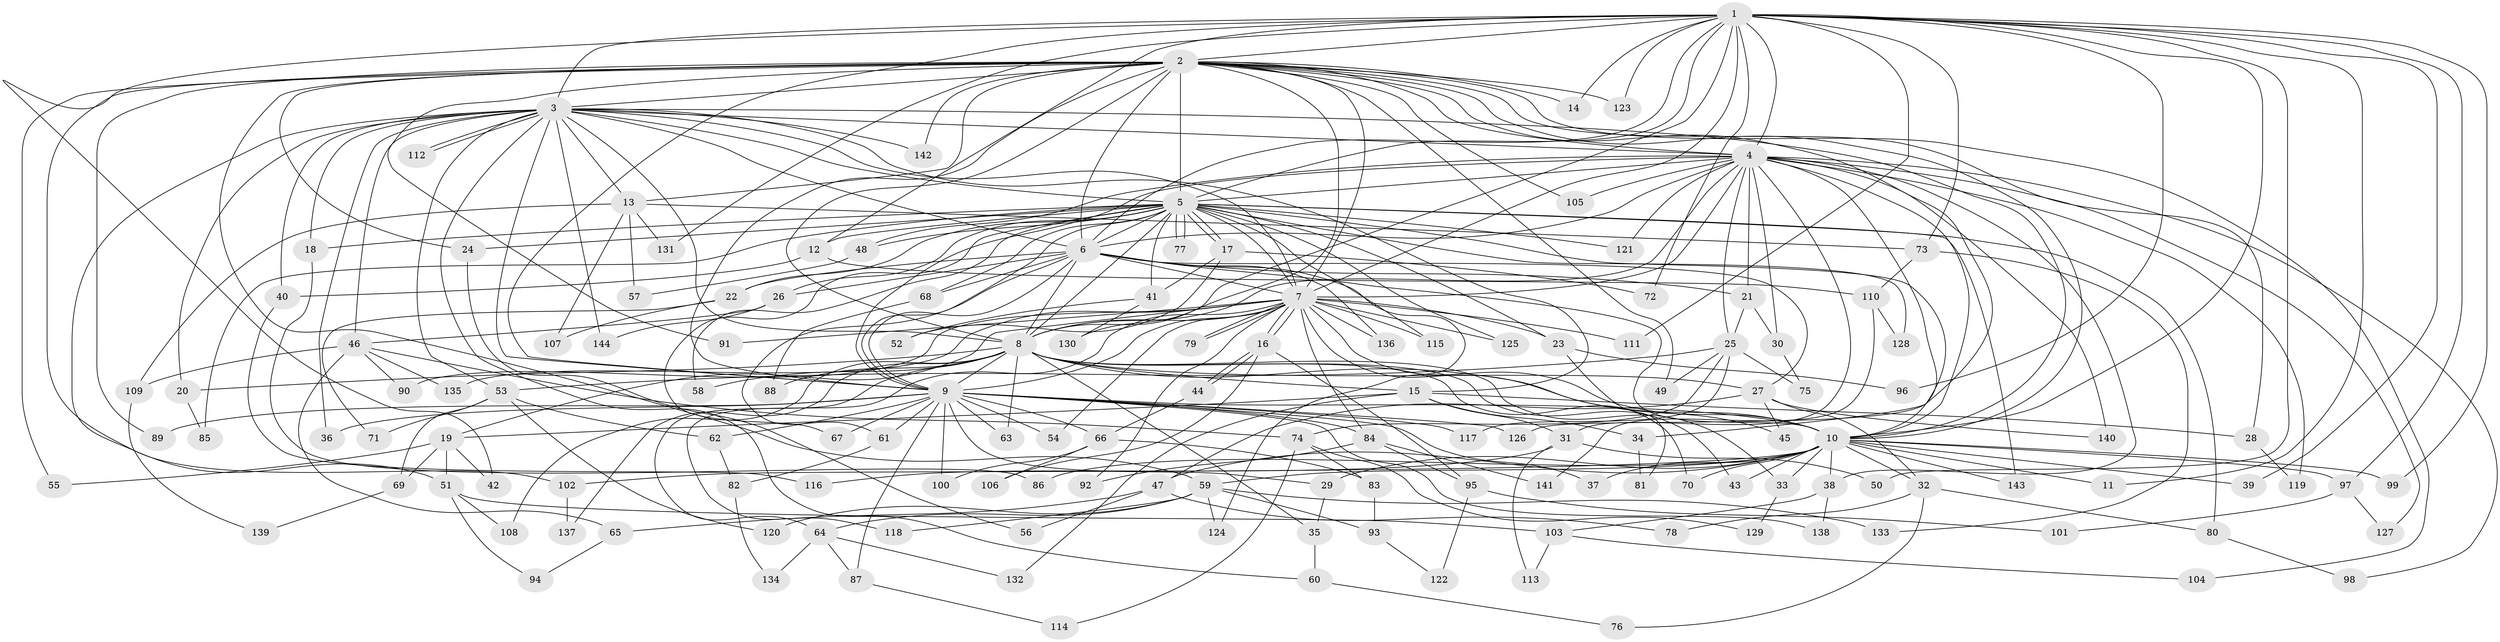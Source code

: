 // Generated by graph-tools (version 1.1) at 2025/49/03/09/25 03:49:40]
// undirected, 144 vertices, 313 edges
graph export_dot {
graph [start="1"]
  node [color=gray90,style=filled];
  1;
  2;
  3;
  4;
  5;
  6;
  7;
  8;
  9;
  10;
  11;
  12;
  13;
  14;
  15;
  16;
  17;
  18;
  19;
  20;
  21;
  22;
  23;
  24;
  25;
  26;
  27;
  28;
  29;
  30;
  31;
  32;
  33;
  34;
  35;
  36;
  37;
  38;
  39;
  40;
  41;
  42;
  43;
  44;
  45;
  46;
  47;
  48;
  49;
  50;
  51;
  52;
  53;
  54;
  55;
  56;
  57;
  58;
  59;
  60;
  61;
  62;
  63;
  64;
  65;
  66;
  67;
  68;
  69;
  70;
  71;
  72;
  73;
  74;
  75;
  76;
  77;
  78;
  79;
  80;
  81;
  82;
  83;
  84;
  85;
  86;
  87;
  88;
  89;
  90;
  91;
  92;
  93;
  94;
  95;
  96;
  97;
  98;
  99;
  100;
  101;
  102;
  103;
  104;
  105;
  106;
  107;
  108;
  109;
  110;
  111;
  112;
  113;
  114;
  115;
  116;
  117;
  118;
  119;
  120;
  121;
  122;
  123;
  124;
  125;
  126;
  127;
  128;
  129;
  130;
  131;
  132;
  133;
  134;
  135;
  136;
  137;
  138;
  139;
  140;
  141;
  142;
  143;
  144;
  1 -- 2;
  1 -- 3;
  1 -- 4;
  1 -- 5;
  1 -- 6;
  1 -- 7;
  1 -- 8;
  1 -- 9;
  1 -- 10;
  1 -- 11;
  1 -- 12;
  1 -- 14;
  1 -- 39;
  1 -- 42;
  1 -- 50;
  1 -- 72;
  1 -- 73;
  1 -- 96;
  1 -- 97;
  1 -- 99;
  1 -- 111;
  1 -- 123;
  1 -- 131;
  2 -- 3;
  2 -- 4;
  2 -- 5;
  2 -- 6;
  2 -- 7;
  2 -- 8;
  2 -- 9;
  2 -- 10;
  2 -- 13;
  2 -- 14;
  2 -- 24;
  2 -- 28;
  2 -- 49;
  2 -- 55;
  2 -- 59;
  2 -- 89;
  2 -- 91;
  2 -- 102;
  2 -- 104;
  2 -- 105;
  2 -- 123;
  2 -- 126;
  2 -- 130;
  2 -- 142;
  3 -- 4;
  3 -- 5;
  3 -- 6;
  3 -- 7;
  3 -- 8;
  3 -- 9;
  3 -- 10;
  3 -- 13;
  3 -- 15;
  3 -- 18;
  3 -- 20;
  3 -- 36;
  3 -- 40;
  3 -- 46;
  3 -- 51;
  3 -- 53;
  3 -- 60;
  3 -- 112;
  3 -- 112;
  3 -- 142;
  3 -- 144;
  4 -- 5;
  4 -- 6;
  4 -- 7;
  4 -- 8;
  4 -- 9;
  4 -- 10;
  4 -- 21;
  4 -- 25;
  4 -- 30;
  4 -- 31;
  4 -- 34;
  4 -- 38;
  4 -- 48;
  4 -- 98;
  4 -- 105;
  4 -- 119;
  4 -- 121;
  4 -- 127;
  4 -- 140;
  5 -- 6;
  5 -- 7;
  5 -- 8;
  5 -- 9;
  5 -- 10;
  5 -- 12;
  5 -- 17;
  5 -- 17;
  5 -- 18;
  5 -- 22;
  5 -- 23;
  5 -- 24;
  5 -- 26;
  5 -- 41;
  5 -- 48;
  5 -- 58;
  5 -- 67;
  5 -- 68;
  5 -- 77;
  5 -- 77;
  5 -- 80;
  5 -- 85;
  5 -- 115;
  5 -- 121;
  5 -- 125;
  5 -- 128;
  5 -- 143;
  6 -- 7;
  6 -- 8;
  6 -- 9;
  6 -- 10;
  6 -- 21;
  6 -- 22;
  6 -- 26;
  6 -- 27;
  6 -- 61;
  6 -- 68;
  6 -- 124;
  6 -- 136;
  7 -- 8;
  7 -- 9;
  7 -- 10;
  7 -- 16;
  7 -- 16;
  7 -- 19;
  7 -- 23;
  7 -- 45;
  7 -- 54;
  7 -- 79;
  7 -- 79;
  7 -- 84;
  7 -- 90;
  7 -- 91;
  7 -- 92;
  7 -- 111;
  7 -- 115;
  7 -- 118;
  7 -- 125;
  7 -- 135;
  7 -- 136;
  8 -- 9;
  8 -- 10;
  8 -- 15;
  8 -- 20;
  8 -- 27;
  8 -- 33;
  8 -- 35;
  8 -- 43;
  8 -- 58;
  8 -- 63;
  8 -- 64;
  8 -- 70;
  8 -- 88;
  8 -- 108;
  8 -- 137;
  9 -- 10;
  9 -- 29;
  9 -- 36;
  9 -- 37;
  9 -- 54;
  9 -- 61;
  9 -- 62;
  9 -- 63;
  9 -- 66;
  9 -- 67;
  9 -- 84;
  9 -- 87;
  9 -- 89;
  9 -- 100;
  9 -- 117;
  9 -- 126;
  9 -- 138;
  10 -- 11;
  10 -- 29;
  10 -- 32;
  10 -- 33;
  10 -- 37;
  10 -- 38;
  10 -- 39;
  10 -- 43;
  10 -- 47;
  10 -- 59;
  10 -- 70;
  10 -- 86;
  10 -- 97;
  10 -- 99;
  10 -- 102;
  10 -- 143;
  12 -- 40;
  12 -- 110;
  13 -- 57;
  13 -- 73;
  13 -- 107;
  13 -- 109;
  13 -- 131;
  15 -- 19;
  15 -- 28;
  15 -- 31;
  15 -- 34;
  15 -- 132;
  16 -- 44;
  16 -- 44;
  16 -- 95;
  16 -- 106;
  17 -- 41;
  17 -- 52;
  17 -- 72;
  18 -- 86;
  19 -- 42;
  19 -- 51;
  19 -- 55;
  19 -- 69;
  20 -- 85;
  21 -- 25;
  21 -- 30;
  22 -- 71;
  22 -- 107;
  23 -- 81;
  23 -- 96;
  24 -- 56;
  25 -- 49;
  25 -- 53;
  25 -- 74;
  25 -- 75;
  25 -- 117;
  26 -- 46;
  26 -- 144;
  27 -- 32;
  27 -- 45;
  27 -- 47;
  27 -- 140;
  28 -- 119;
  29 -- 35;
  30 -- 75;
  31 -- 50;
  31 -- 113;
  31 -- 116;
  32 -- 76;
  32 -- 78;
  32 -- 80;
  33 -- 129;
  34 -- 81;
  35 -- 60;
  38 -- 103;
  38 -- 138;
  40 -- 116;
  41 -- 52;
  41 -- 130;
  44 -- 66;
  46 -- 65;
  46 -- 74;
  46 -- 90;
  46 -- 109;
  46 -- 135;
  47 -- 56;
  47 -- 65;
  47 -- 78;
  48 -- 57;
  51 -- 94;
  51 -- 103;
  51 -- 108;
  53 -- 62;
  53 -- 69;
  53 -- 71;
  53 -- 120;
  59 -- 64;
  59 -- 93;
  59 -- 118;
  59 -- 120;
  59 -- 124;
  59 -- 133;
  60 -- 76;
  61 -- 82;
  62 -- 82;
  64 -- 87;
  64 -- 132;
  64 -- 134;
  65 -- 94;
  66 -- 83;
  66 -- 100;
  66 -- 106;
  68 -- 88;
  69 -- 139;
  73 -- 110;
  73 -- 133;
  74 -- 83;
  74 -- 114;
  74 -- 129;
  80 -- 98;
  82 -- 134;
  83 -- 93;
  84 -- 92;
  84 -- 95;
  84 -- 141;
  87 -- 114;
  93 -- 122;
  95 -- 101;
  95 -- 122;
  97 -- 101;
  97 -- 127;
  102 -- 137;
  103 -- 104;
  103 -- 113;
  109 -- 139;
  110 -- 128;
  110 -- 141;
}
